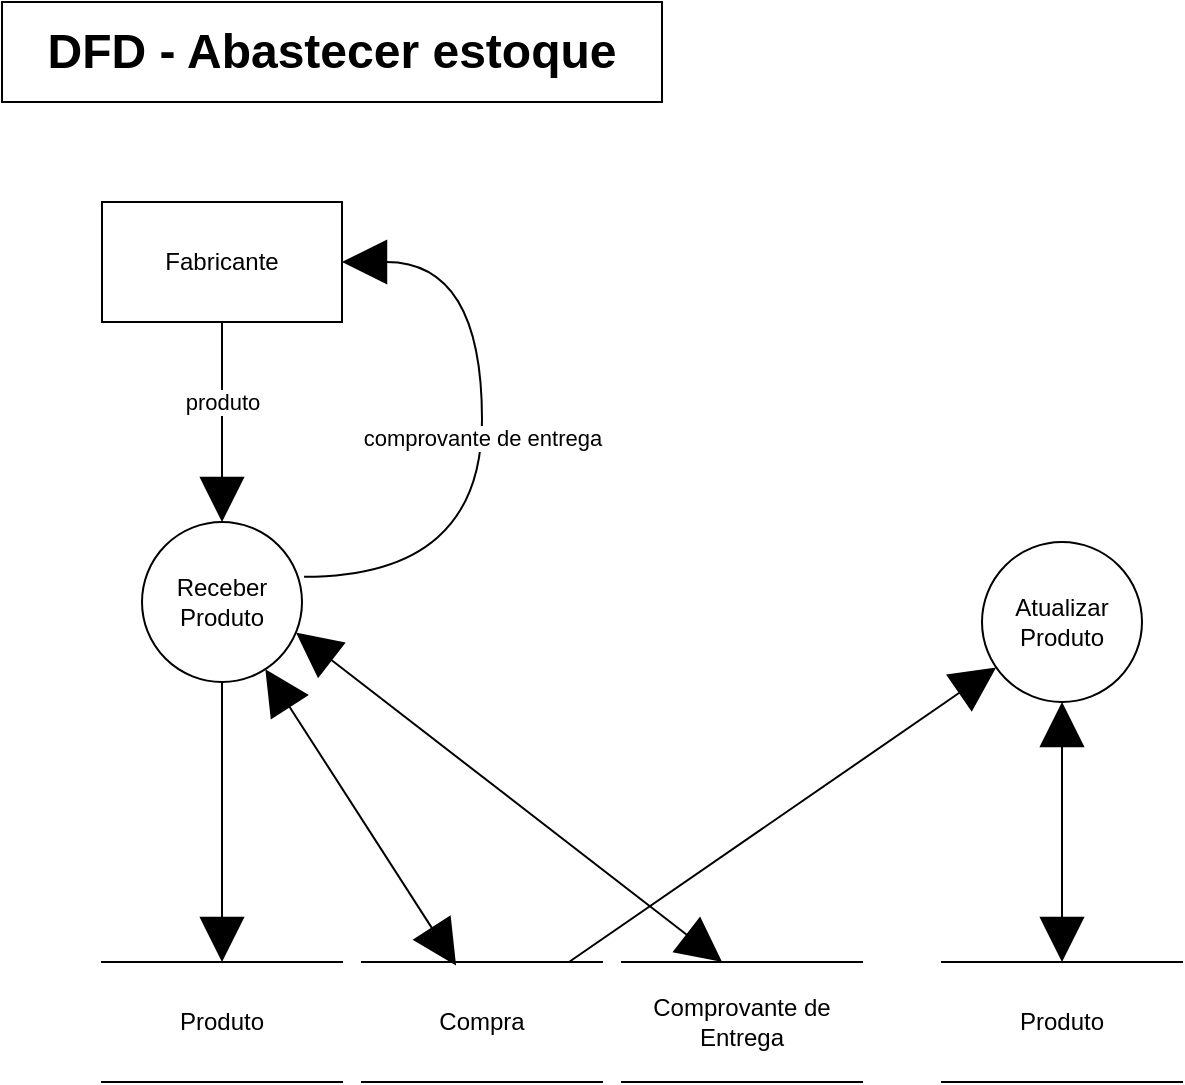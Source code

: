 <mxfile version="14.4.3" type="device"><diagram id="iemNOOmgZGGZJHGzGcdH" name="Página-1"><mxGraphModel dx="1919" dy="494" grid="1" gridSize="10" guides="1" tooltips="1" connect="1" arrows="1" fold="1" page="1" pageScale="1" pageWidth="827" pageHeight="1169" math="0" shadow="0"><root><mxCell id="0"/><mxCell id="1" parent="0"/><mxCell id="o7-PixZASxQCanCj3n9d-1" value="&lt;span style=&quot;font-size: 24px ; font-weight: 700&quot;&gt;DFD - Abastecer estoque&lt;/span&gt;" style="rounded=0;whiteSpace=wrap;html=1;" parent="1" vertex="1"><mxGeometry x="-810" y="20" width="330" height="50" as="geometry"/></mxCell><mxCell id="o7-PixZASxQCanCj3n9d-2" value="Produto" style="shape=partialRectangle;whiteSpace=wrap;html=1;left=0;right=0;fillColor=none;" parent="1" vertex="1"><mxGeometry x="-760" y="500" width="120" height="60" as="geometry"/></mxCell><mxCell id="o7-PixZASxQCanCj3n9d-5" value="produto" style="edgeStyle=orthogonalEdgeStyle;rounded=0;orthogonalLoop=1;jettySize=auto;html=1;entryX=0.5;entryY=0;entryDx=0;entryDy=0;endArrow=block;endFill=1;endSize=20;" parent="1" source="o7-PixZASxQCanCj3n9d-3" target="o7-PixZASxQCanCj3n9d-4" edge="1"><mxGeometry x="-0.2" relative="1" as="geometry"><mxPoint as="offset"/></mxGeometry></mxCell><mxCell id="o7-PixZASxQCanCj3n9d-3" value="Fabricante" style="rounded=0;whiteSpace=wrap;html=1;" parent="1" vertex="1"><mxGeometry x="-760" y="120" width="120" height="60" as="geometry"/></mxCell><mxCell id="o7-PixZASxQCanCj3n9d-7" style="edgeStyle=orthogonalEdgeStyle;rounded=0;orthogonalLoop=1;jettySize=auto;html=1;entryX=0.5;entryY=0;entryDx=0;entryDy=0;endArrow=block;endFill=1;endSize=20;startArrow=none;startFill=0;startSize=20;" parent="1" source="o7-PixZASxQCanCj3n9d-4" target="o7-PixZASxQCanCj3n9d-2" edge="1"><mxGeometry relative="1" as="geometry"/></mxCell><mxCell id="o7-PixZASxQCanCj3n9d-10" style="rounded=0;orthogonalLoop=1;jettySize=auto;html=1;entryX=0.392;entryY=0.03;entryDx=0;entryDy=0;entryPerimeter=0;startArrow=block;startFill=1;startSize=20;endArrow=block;endFill=1;endSize=20;" parent="1" source="o7-PixZASxQCanCj3n9d-4" target="o7-PixZASxQCanCj3n9d-8" edge="1"><mxGeometry relative="1" as="geometry"/></mxCell><mxCell id="o7-PixZASxQCanCj3n9d-11" value="comprovante de entrega" style="edgeStyle=orthogonalEdgeStyle;rounded=0;orthogonalLoop=1;jettySize=auto;html=1;entryX=1;entryY=0.5;entryDx=0;entryDy=0;startArrow=none;startFill=0;startSize=20;endArrow=block;endFill=1;endSize=20;curved=1;exitX=1.013;exitY=0.342;exitDx=0;exitDy=0;exitPerimeter=0;" parent="1" source="o7-PixZASxQCanCj3n9d-4" target="o7-PixZASxQCanCj3n9d-3" edge="1"><mxGeometry relative="1" as="geometry"><Array as="points"><mxPoint x="-570" y="307"/><mxPoint x="-570" y="150"/></Array></mxGeometry></mxCell><mxCell id="o7-PixZASxQCanCj3n9d-13" style="rounded=0;orthogonalLoop=1;jettySize=auto;html=1;entryX=0.417;entryY=0;entryDx=0;entryDy=0;entryPerimeter=0;startArrow=block;startFill=1;startSize=20;endArrow=block;endFill=1;endSize=20;exitX=0.963;exitY=0.692;exitDx=0;exitDy=0;exitPerimeter=0;" parent="1" source="o7-PixZASxQCanCj3n9d-4" target="o7-PixZASxQCanCj3n9d-12" edge="1"><mxGeometry relative="1" as="geometry"/></mxCell><mxCell id="o7-PixZASxQCanCj3n9d-4" value="Receber Produto" style="ellipse;whiteSpace=wrap;html=1;aspect=fixed;" parent="1" vertex="1"><mxGeometry x="-740" y="280" width="80" height="80" as="geometry"/></mxCell><mxCell id="o7-PixZASxQCanCj3n9d-8" value="Compra" style="shape=partialRectangle;whiteSpace=wrap;html=1;left=0;right=0;fillColor=none;" parent="1" vertex="1"><mxGeometry x="-630" y="500" width="120" height="60" as="geometry"/></mxCell><mxCell id="o7-PixZASxQCanCj3n9d-12" value="Comprovante de&lt;br&gt;Entrega" style="shape=partialRectangle;whiteSpace=wrap;html=1;left=0;right=0;fillColor=none;" parent="1" vertex="1"><mxGeometry x="-500" y="500" width="120" height="60" as="geometry"/></mxCell><mxCell id="H652vRcy-K8x2Ol_Q2EC-3" style="edgeStyle=orthogonalEdgeStyle;rounded=0;orthogonalLoop=1;jettySize=auto;html=1;entryX=0.5;entryY=0;entryDx=0;entryDy=0;endArrow=block;endFill=1;endSize=20;startSize=20;startArrow=block;startFill=1;" parent="1" source="H652vRcy-K8x2Ol_Q2EC-1" target="H652vRcy-K8x2Ol_Q2EC-2" edge="1"><mxGeometry relative="1" as="geometry"/></mxCell><mxCell id="H652vRcy-K8x2Ol_Q2EC-6" style="edgeStyle=none;rounded=0;orthogonalLoop=1;jettySize=auto;html=1;startArrow=block;startFill=1;startSize=20;endArrow=none;endFill=0;endSize=20;" parent="1" source="H652vRcy-K8x2Ol_Q2EC-1" target="o7-PixZASxQCanCj3n9d-8" edge="1"><mxGeometry relative="1" as="geometry"/></mxCell><mxCell id="H652vRcy-K8x2Ol_Q2EC-1" value="Atualizar Produto" style="ellipse;whiteSpace=wrap;html=1;aspect=fixed;" parent="1" vertex="1"><mxGeometry x="-320" y="290" width="80" height="80" as="geometry"/></mxCell><mxCell id="H652vRcy-K8x2Ol_Q2EC-2" value="Produto" style="shape=partialRectangle;whiteSpace=wrap;html=1;left=0;right=0;fillColor=none;" parent="1" vertex="1"><mxGeometry x="-340" y="500" width="120" height="60" as="geometry"/></mxCell></root></mxGraphModel></diagram></mxfile>